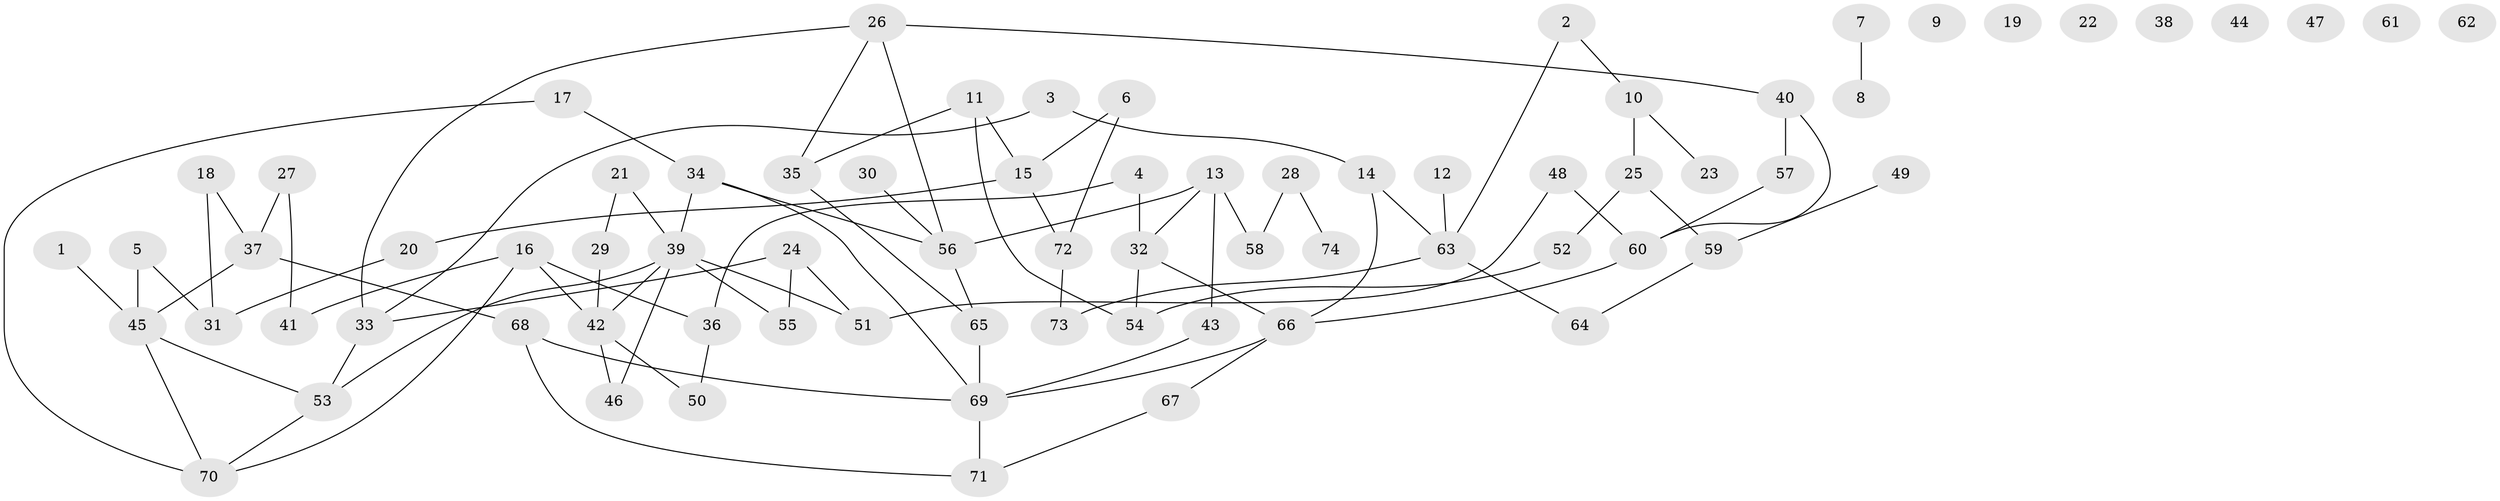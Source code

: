 // coarse degree distribution, {1: 0.08333333333333333, 3: 0.1875, 2: 0.22916666666666666, 0: 0.1875, 4: 0.16666666666666666, 6: 0.0625, 5: 0.0625, 8: 0.020833333333333332}
// Generated by graph-tools (version 1.1) at 2025/23/03/03/25 07:23:30]
// undirected, 74 vertices, 93 edges
graph export_dot {
graph [start="1"]
  node [color=gray90,style=filled];
  1;
  2;
  3;
  4;
  5;
  6;
  7;
  8;
  9;
  10;
  11;
  12;
  13;
  14;
  15;
  16;
  17;
  18;
  19;
  20;
  21;
  22;
  23;
  24;
  25;
  26;
  27;
  28;
  29;
  30;
  31;
  32;
  33;
  34;
  35;
  36;
  37;
  38;
  39;
  40;
  41;
  42;
  43;
  44;
  45;
  46;
  47;
  48;
  49;
  50;
  51;
  52;
  53;
  54;
  55;
  56;
  57;
  58;
  59;
  60;
  61;
  62;
  63;
  64;
  65;
  66;
  67;
  68;
  69;
  70;
  71;
  72;
  73;
  74;
  1 -- 45;
  2 -- 10;
  2 -- 63;
  3 -- 14;
  3 -- 33;
  4 -- 32;
  4 -- 36;
  5 -- 31;
  5 -- 45;
  6 -- 15;
  6 -- 72;
  7 -- 8;
  10 -- 23;
  10 -- 25;
  11 -- 15;
  11 -- 35;
  11 -- 54;
  12 -- 63;
  13 -- 32;
  13 -- 43;
  13 -- 56;
  13 -- 58;
  14 -- 63;
  14 -- 66;
  15 -- 20;
  15 -- 72;
  16 -- 36;
  16 -- 41;
  16 -- 42;
  16 -- 70;
  17 -- 34;
  17 -- 70;
  18 -- 31;
  18 -- 37;
  20 -- 31;
  21 -- 29;
  21 -- 39;
  24 -- 33;
  24 -- 51;
  24 -- 55;
  25 -- 52;
  25 -- 59;
  26 -- 33;
  26 -- 35;
  26 -- 40;
  26 -- 56;
  27 -- 37;
  27 -- 41;
  28 -- 58;
  28 -- 74;
  29 -- 42;
  30 -- 56;
  32 -- 54;
  32 -- 66;
  33 -- 53;
  34 -- 39;
  34 -- 56;
  34 -- 69;
  35 -- 65;
  36 -- 50;
  37 -- 45;
  37 -- 68;
  39 -- 42;
  39 -- 46;
  39 -- 51;
  39 -- 53;
  39 -- 55;
  40 -- 57;
  40 -- 60;
  42 -- 46;
  42 -- 50;
  43 -- 69;
  45 -- 53;
  45 -- 70;
  48 -- 51;
  48 -- 60;
  49 -- 59;
  52 -- 54;
  53 -- 70;
  56 -- 65;
  57 -- 60;
  59 -- 64;
  60 -- 66;
  63 -- 64;
  63 -- 73;
  65 -- 69;
  66 -- 67;
  66 -- 69;
  67 -- 71;
  68 -- 69;
  68 -- 71;
  69 -- 71;
  72 -- 73;
}
